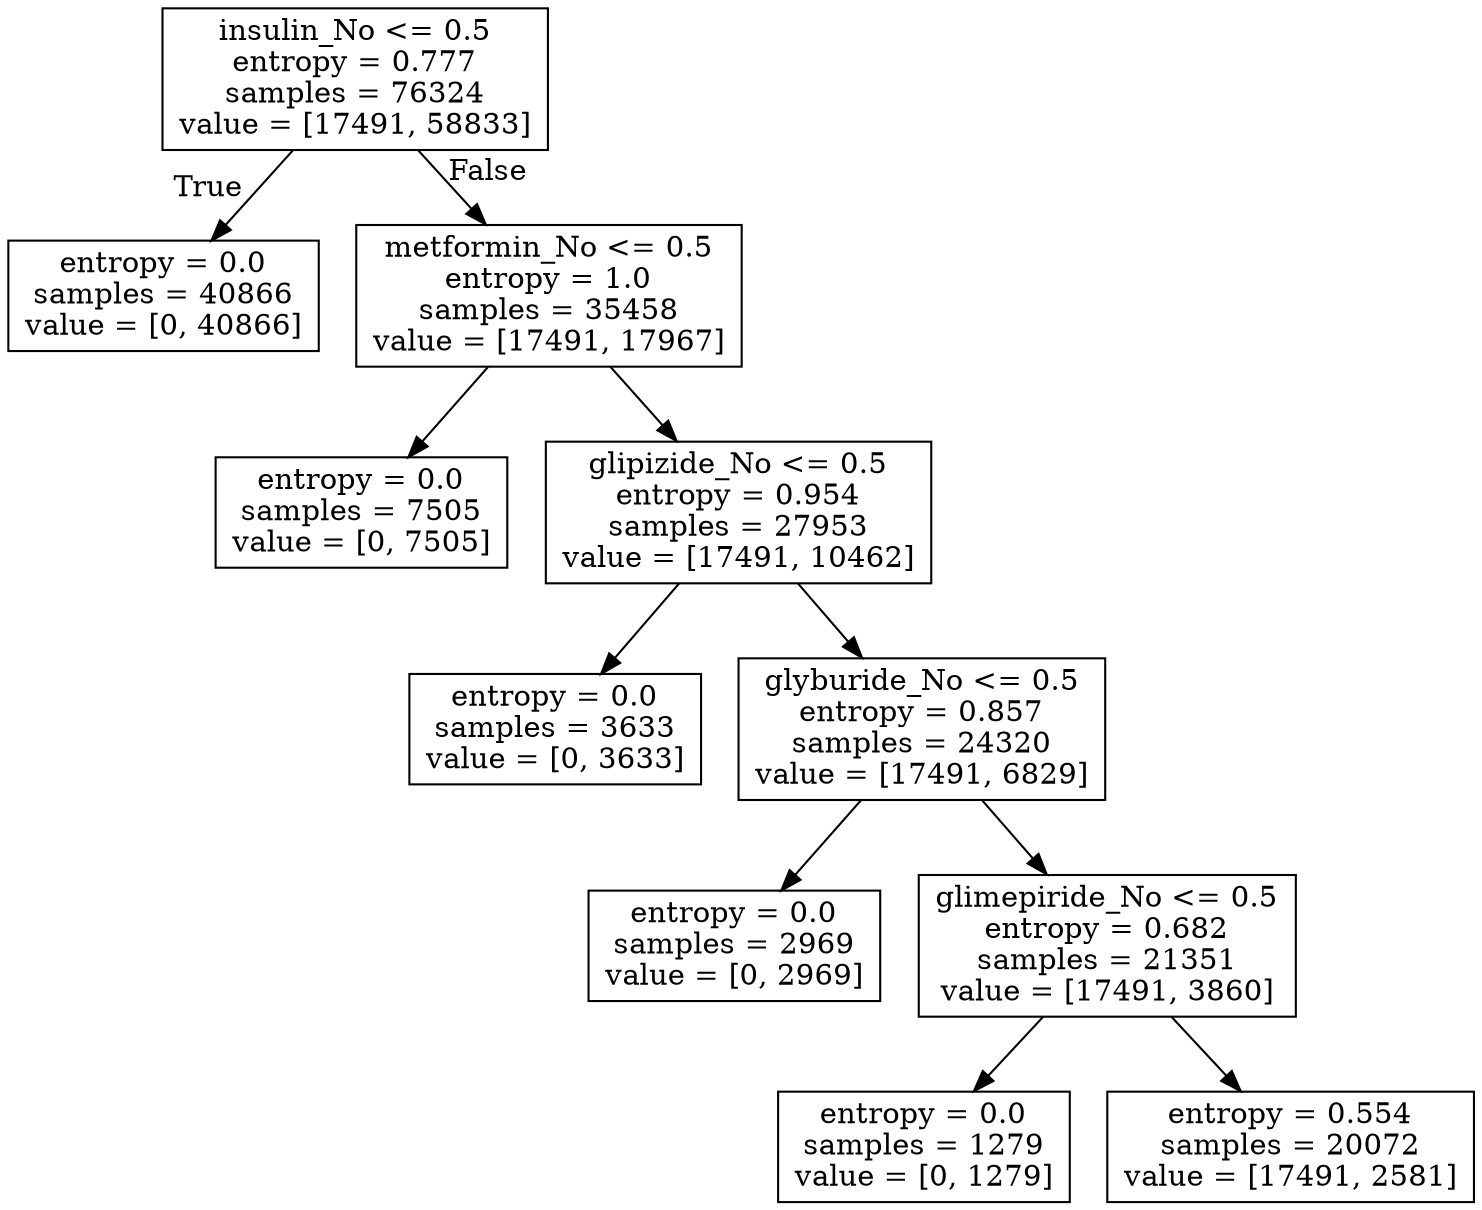 digraph Tree {
node [shape=box] ;
0 [label="insulin_No <= 0.5\nentropy = 0.777\nsamples = 76324\nvalue = [17491, 58833]"] ;
1 [label="entropy = 0.0\nsamples = 40866\nvalue = [0, 40866]"] ;
0 -> 1 [labeldistance=2.5, labelangle=45, headlabel="True"] ;
2 [label="metformin_No <= 0.5\nentropy = 1.0\nsamples = 35458\nvalue = [17491, 17967]"] ;
0 -> 2 [labeldistance=2.5, labelangle=-45, headlabel="False"] ;
3 [label="entropy = 0.0\nsamples = 7505\nvalue = [0, 7505]"] ;
2 -> 3 ;
4 [label="glipizide_No <= 0.5\nentropy = 0.954\nsamples = 27953\nvalue = [17491, 10462]"] ;
2 -> 4 ;
5 [label="entropy = 0.0\nsamples = 3633\nvalue = [0, 3633]"] ;
4 -> 5 ;
6 [label="glyburide_No <= 0.5\nentropy = 0.857\nsamples = 24320\nvalue = [17491, 6829]"] ;
4 -> 6 ;
7 [label="entropy = 0.0\nsamples = 2969\nvalue = [0, 2969]"] ;
6 -> 7 ;
8 [label="glimepiride_No <= 0.5\nentropy = 0.682\nsamples = 21351\nvalue = [17491, 3860]"] ;
6 -> 8 ;
9 [label="entropy = 0.0\nsamples = 1279\nvalue = [0, 1279]"] ;
8 -> 9 ;
10 [label="entropy = 0.554\nsamples = 20072\nvalue = [17491, 2581]"] ;
8 -> 10 ;
}